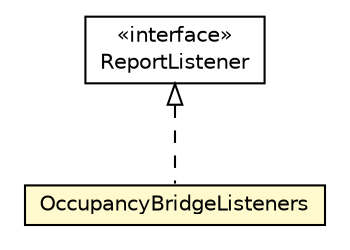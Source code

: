 #!/usr/local/bin/dot
#
# Class diagram 
# Generated by UMLGraph version R5_6-24-gf6e263 (http://www.umlgraph.org/)
#

digraph G {
	edge [fontname="Helvetica",fontsize=10,labelfontname="Helvetica",labelfontsize=10];
	node [fontname="Helvetica",fontsize=10,shape=plaintext];
	nodesep=0.25;
	ranksep=0.5;
	// org.universAAL.lddi.zigbee.commissioning.clusters.impl.OccupancyBridgeListeners
	c5841683 [label=<<table title="org.universAAL.lddi.zigbee.commissioning.clusters.impl.OccupancyBridgeListeners" border="0" cellborder="1" cellspacing="0" cellpadding="2" port="p" bgcolor="lemonChiffon" href="./OccupancyBridgeListeners.html">
		<tr><td><table border="0" cellspacing="0" cellpadding="1">
<tr><td align="center" balign="center"> OccupancyBridgeListeners </td></tr>
		</table></td></tr>
		</table>>, URL="./OccupancyBridgeListeners.html", fontname="Helvetica", fontcolor="black", fontsize=10.0];
	//org.universAAL.lddi.zigbee.commissioning.clusters.impl.OccupancyBridgeListeners implements it.cnr.isti.zigbee.zcl.library.api.core.ReportListener
	c5842664:p -> c5841683:p [dir=back,arrowtail=empty,style=dashed];
	// it.cnr.isti.zigbee.zcl.library.api.core.ReportListener
	c5842664 [label=<<table title="it.cnr.isti.zigbee.zcl.library.api.core.ReportListener" border="0" cellborder="1" cellspacing="0" cellpadding="2" port="p" href="http://java.sun.com/j2se/1.4.2/docs/api/it/cnr/isti/zigbee/zcl/library/api/core/ReportListener.html">
		<tr><td><table border="0" cellspacing="0" cellpadding="1">
<tr><td align="center" balign="center"> &#171;interface&#187; </td></tr>
<tr><td align="center" balign="center"> ReportListener </td></tr>
		</table></td></tr>
		</table>>, URL="http://java.sun.com/j2se/1.4.2/docs/api/it/cnr/isti/zigbee/zcl/library/api/core/ReportListener.html", fontname="Helvetica", fontcolor="black", fontsize=10.0];
}


